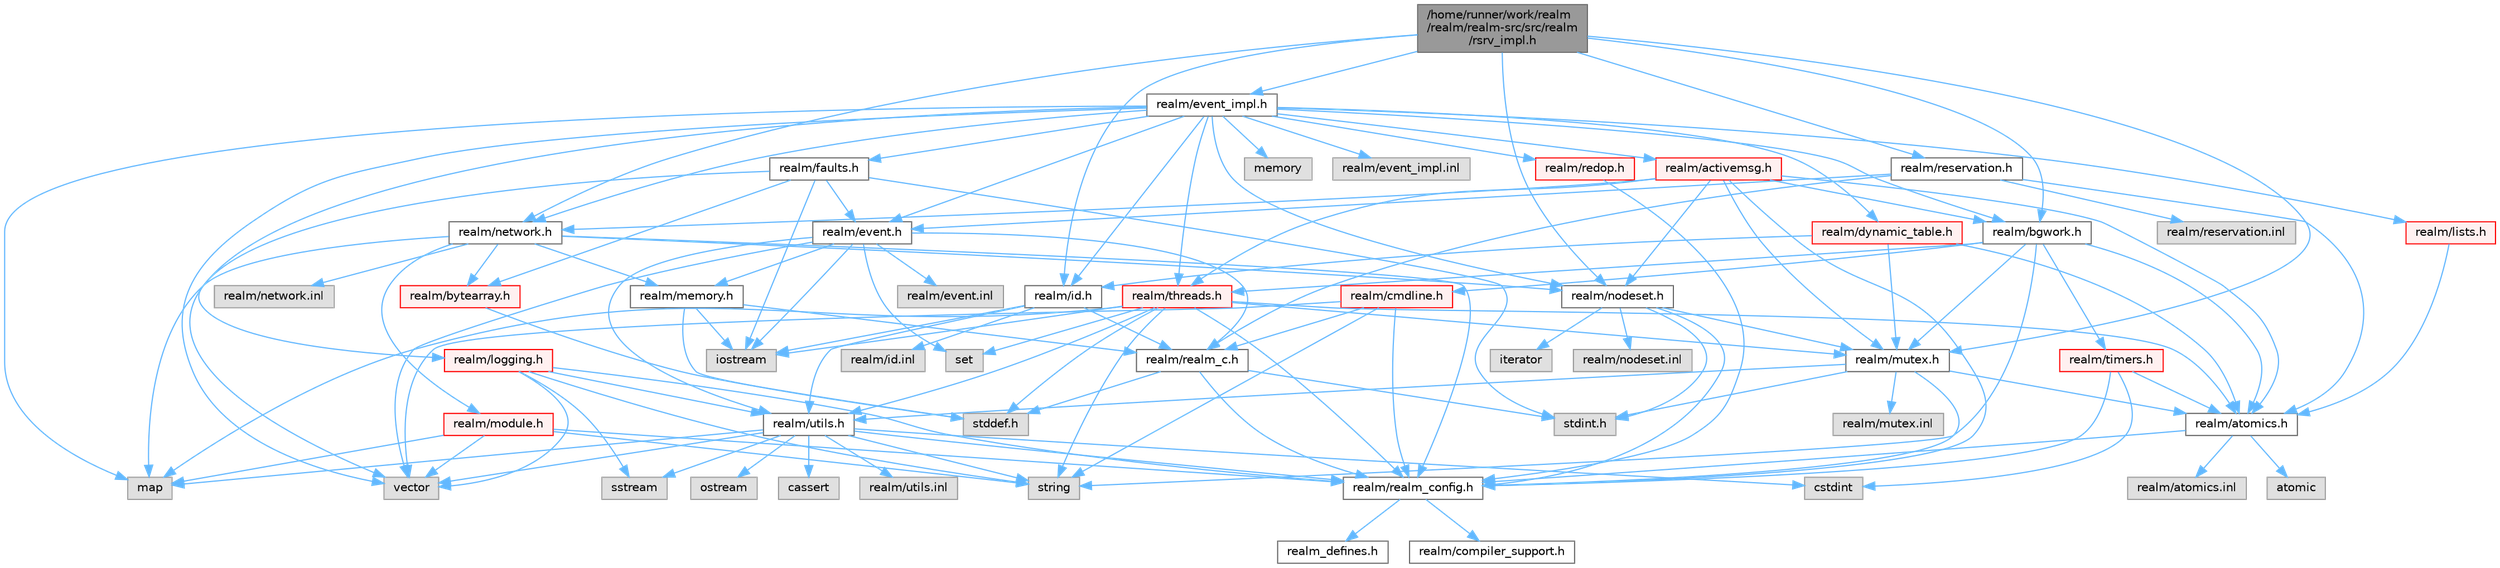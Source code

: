 digraph "/home/runner/work/realm/realm/realm-src/src/realm/rsrv_impl.h"
{
 // LATEX_PDF_SIZE
  bgcolor="transparent";
  edge [fontname=Helvetica,fontsize=10,labelfontname=Helvetica,labelfontsize=10];
  node [fontname=Helvetica,fontsize=10,shape=box,height=0.2,width=0.4];
  Node1 [id="Node000001",label="/home/runner/work/realm\l/realm/realm-src/src/realm\l/rsrv_impl.h",height=0.2,width=0.4,color="gray40", fillcolor="grey60", style="filled", fontcolor="black",tooltip=" "];
  Node1 -> Node2 [id="edge1_Node000001_Node000002",color="steelblue1",style="solid",tooltip=" "];
  Node2 [id="Node000002",label="realm/reservation.h",height=0.2,width=0.4,color="grey40", fillcolor="white", style="filled",URL="$reservation_8h.html",tooltip=" "];
  Node2 -> Node3 [id="edge2_Node000002_Node000003",color="steelblue1",style="solid",tooltip=" "];
  Node3 [id="Node000003",label="realm/realm_c.h",height=0.2,width=0.4,color="grey40", fillcolor="white", style="filled",URL="$realm__c_8h.html",tooltip=" "];
  Node3 -> Node4 [id="edge3_Node000003_Node000004",color="steelblue1",style="solid",tooltip=" "];
  Node4 [id="Node000004",label="realm/realm_config.h",height=0.2,width=0.4,color="grey40", fillcolor="white", style="filled",URL="$realm__config_8h.html",tooltip=" "];
  Node4 -> Node5 [id="edge4_Node000004_Node000005",color="steelblue1",style="solid",tooltip=" "];
  Node5 [id="Node000005",label="realm_defines.h",height=0.2,width=0.4,color="grey40", fillcolor="white", style="filled",URL="$realm__defines_8h.html",tooltip=" "];
  Node4 -> Node6 [id="edge5_Node000004_Node000006",color="steelblue1",style="solid",tooltip=" "];
  Node6 [id="Node000006",label="realm/compiler_support.h",height=0.2,width=0.4,color="grey40", fillcolor="white", style="filled",URL="$compiler__support_8h.html",tooltip=" "];
  Node3 -> Node7 [id="edge6_Node000003_Node000007",color="steelblue1",style="solid",tooltip=" "];
  Node7 [id="Node000007",label="stddef.h",height=0.2,width=0.4,color="grey60", fillcolor="#E0E0E0", style="filled",tooltip=" "];
  Node3 -> Node8 [id="edge7_Node000003_Node000008",color="steelblue1",style="solid",tooltip=" "];
  Node8 [id="Node000008",label="stdint.h",height=0.2,width=0.4,color="grey60", fillcolor="#E0E0E0", style="filled",tooltip=" "];
  Node2 -> Node9 [id="edge8_Node000002_Node000009",color="steelblue1",style="solid",tooltip=" "];
  Node9 [id="Node000009",label="realm/atomics.h",height=0.2,width=0.4,color="grey40", fillcolor="white", style="filled",URL="$atomics_8h.html",tooltip=" "];
  Node9 -> Node4 [id="edge9_Node000009_Node000004",color="steelblue1",style="solid",tooltip=" "];
  Node9 -> Node10 [id="edge10_Node000009_Node000010",color="steelblue1",style="solid",tooltip=" "];
  Node10 [id="Node000010",label="atomic",height=0.2,width=0.4,color="grey60", fillcolor="#E0E0E0", style="filled",tooltip=" "];
  Node9 -> Node11 [id="edge11_Node000009_Node000011",color="steelblue1",style="solid",tooltip=" "];
  Node11 [id="Node000011",label="realm/atomics.inl",height=0.2,width=0.4,color="grey60", fillcolor="#E0E0E0", style="filled",tooltip=" "];
  Node2 -> Node12 [id="edge12_Node000002_Node000012",color="steelblue1",style="solid",tooltip=" "];
  Node12 [id="Node000012",label="realm/event.h",height=0.2,width=0.4,color="grey40", fillcolor="white", style="filled",URL="$event_8h.html",tooltip=" "];
  Node12 -> Node3 [id="edge13_Node000012_Node000003",color="steelblue1",style="solid",tooltip=" "];
  Node12 -> Node13 [id="edge14_Node000012_Node000013",color="steelblue1",style="solid",tooltip=" "];
  Node13 [id="Node000013",label="realm/utils.h",height=0.2,width=0.4,color="grey40", fillcolor="white", style="filled",URL="$utils_8h.html",tooltip=" "];
  Node13 -> Node4 [id="edge15_Node000013_Node000004",color="steelblue1",style="solid",tooltip=" "];
  Node13 -> Node14 [id="edge16_Node000013_Node000014",color="steelblue1",style="solid",tooltip=" "];
  Node14 [id="Node000014",label="string",height=0.2,width=0.4,color="grey60", fillcolor="#E0E0E0", style="filled",tooltip=" "];
  Node13 -> Node15 [id="edge17_Node000013_Node000015",color="steelblue1",style="solid",tooltip=" "];
  Node15 [id="Node000015",label="ostream",height=0.2,width=0.4,color="grey60", fillcolor="#E0E0E0", style="filled",tooltip=" "];
  Node13 -> Node16 [id="edge18_Node000013_Node000016",color="steelblue1",style="solid",tooltip=" "];
  Node16 [id="Node000016",label="vector",height=0.2,width=0.4,color="grey60", fillcolor="#E0E0E0", style="filled",tooltip=" "];
  Node13 -> Node17 [id="edge19_Node000013_Node000017",color="steelblue1",style="solid",tooltip=" "];
  Node17 [id="Node000017",label="map",height=0.2,width=0.4,color="grey60", fillcolor="#E0E0E0", style="filled",tooltip=" "];
  Node13 -> Node18 [id="edge20_Node000013_Node000018",color="steelblue1",style="solid",tooltip=" "];
  Node18 [id="Node000018",label="cassert",height=0.2,width=0.4,color="grey60", fillcolor="#E0E0E0", style="filled",tooltip=" "];
  Node13 -> Node19 [id="edge21_Node000013_Node000019",color="steelblue1",style="solid",tooltip=" "];
  Node19 [id="Node000019",label="cstdint",height=0.2,width=0.4,color="grey60", fillcolor="#E0E0E0", style="filled",tooltip=" "];
  Node13 -> Node20 [id="edge22_Node000013_Node000020",color="steelblue1",style="solid",tooltip=" "];
  Node20 [id="Node000020",label="sstream",height=0.2,width=0.4,color="grey60", fillcolor="#E0E0E0", style="filled",tooltip=" "];
  Node13 -> Node21 [id="edge23_Node000013_Node000021",color="steelblue1",style="solid",tooltip=" "];
  Node21 [id="Node000021",label="realm/utils.inl",height=0.2,width=0.4,color="grey60", fillcolor="#E0E0E0", style="filled",tooltip=" "];
  Node12 -> Node22 [id="edge24_Node000012_Node000022",color="steelblue1",style="solid",tooltip=" "];
  Node22 [id="Node000022",label="realm/memory.h",height=0.2,width=0.4,color="grey40", fillcolor="white", style="filled",URL="$memory_8h.html",tooltip=" "];
  Node22 -> Node3 [id="edge25_Node000022_Node000003",color="steelblue1",style="solid",tooltip=" "];
  Node22 -> Node7 [id="edge26_Node000022_Node000007",color="steelblue1",style="solid",tooltip=" "];
  Node22 -> Node23 [id="edge27_Node000022_Node000023",color="steelblue1",style="solid",tooltip=" "];
  Node23 [id="Node000023",label="iostream",height=0.2,width=0.4,color="grey60", fillcolor="#E0E0E0", style="filled",tooltip=" "];
  Node12 -> Node16 [id="edge28_Node000012_Node000016",color="steelblue1",style="solid",tooltip=" "];
  Node12 -> Node24 [id="edge29_Node000012_Node000024",color="steelblue1",style="solid",tooltip=" "];
  Node24 [id="Node000024",label="set",height=0.2,width=0.4,color="grey60", fillcolor="#E0E0E0", style="filled",tooltip=" "];
  Node12 -> Node23 [id="edge30_Node000012_Node000023",color="steelblue1",style="solid",tooltip=" "];
  Node12 -> Node25 [id="edge31_Node000012_Node000025",color="steelblue1",style="solid",tooltip=" "];
  Node25 [id="Node000025",label="realm/event.inl",height=0.2,width=0.4,color="grey60", fillcolor="#E0E0E0", style="filled",tooltip=" "];
  Node2 -> Node26 [id="edge32_Node000002_Node000026",color="steelblue1",style="solid",tooltip=" "];
  Node26 [id="Node000026",label="realm/reservation.inl",height=0.2,width=0.4,color="grey60", fillcolor="#E0E0E0", style="filled",tooltip=" "];
  Node1 -> Node27 [id="edge33_Node000001_Node000027",color="steelblue1",style="solid",tooltip=" "];
  Node27 [id="Node000027",label="realm/id.h",height=0.2,width=0.4,color="grey40", fillcolor="white", style="filled",URL="$id_8h.html",tooltip=" "];
  Node27 -> Node3 [id="edge34_Node000027_Node000003",color="steelblue1",style="solid",tooltip=" "];
  Node27 -> Node13 [id="edge35_Node000027_Node000013",color="steelblue1",style="solid",tooltip=" "];
  Node27 -> Node23 [id="edge36_Node000027_Node000023",color="steelblue1",style="solid",tooltip=" "];
  Node27 -> Node28 [id="edge37_Node000027_Node000028",color="steelblue1",style="solid",tooltip=" "];
  Node28 [id="Node000028",label="realm/id.inl",height=0.2,width=0.4,color="grey60", fillcolor="#E0E0E0", style="filled",tooltip=" "];
  Node1 -> Node29 [id="edge38_Node000001_Node000029",color="steelblue1",style="solid",tooltip=" "];
  Node29 [id="Node000029",label="realm/network.h",height=0.2,width=0.4,color="grey40", fillcolor="white", style="filled",URL="$network_8h.html",tooltip=" "];
  Node29 -> Node4 [id="edge39_Node000029_Node000004",color="steelblue1",style="solid",tooltip=" "];
  Node29 -> Node30 [id="edge40_Node000029_Node000030",color="steelblue1",style="solid",tooltip=" "];
  Node30 [id="Node000030",label="realm/module.h",height=0.2,width=0.4,color="red", fillcolor="#FFF0F0", style="filled",URL="$module_8h.html",tooltip=" "];
  Node30 -> Node4 [id="edge41_Node000030_Node000004",color="steelblue1",style="solid",tooltip=" "];
  Node30 -> Node16 [id="edge42_Node000030_Node000016",color="steelblue1",style="solid",tooltip=" "];
  Node30 -> Node14 [id="edge43_Node000030_Node000014",color="steelblue1",style="solid",tooltip=" "];
  Node30 -> Node17 [id="edge44_Node000030_Node000017",color="steelblue1",style="solid",tooltip=" "];
  Node29 -> Node34 [id="edge45_Node000029_Node000034",color="steelblue1",style="solid",tooltip=" "];
  Node34 [id="Node000034",label="realm/nodeset.h",height=0.2,width=0.4,color="grey40", fillcolor="white", style="filled",URL="$nodeset_8h.html",tooltip=" "];
  Node34 -> Node4 [id="edge46_Node000034_Node000004",color="steelblue1",style="solid",tooltip=" "];
  Node34 -> Node35 [id="edge47_Node000034_Node000035",color="steelblue1",style="solid",tooltip=" "];
  Node35 [id="Node000035",label="realm/mutex.h",height=0.2,width=0.4,color="grey40", fillcolor="white", style="filled",URL="$mutex_8h.html",tooltip=" "];
  Node35 -> Node4 [id="edge48_Node000035_Node000004",color="steelblue1",style="solid",tooltip=" "];
  Node35 -> Node13 [id="edge49_Node000035_Node000013",color="steelblue1",style="solid",tooltip=" "];
  Node35 -> Node9 [id="edge50_Node000035_Node000009",color="steelblue1",style="solid",tooltip=" "];
  Node35 -> Node8 [id="edge51_Node000035_Node000008",color="steelblue1",style="solid",tooltip=" "];
  Node35 -> Node36 [id="edge52_Node000035_Node000036",color="steelblue1",style="solid",tooltip=" "];
  Node36 [id="Node000036",label="realm/mutex.inl",height=0.2,width=0.4,color="grey60", fillcolor="#E0E0E0", style="filled",tooltip=" "];
  Node34 -> Node8 [id="edge53_Node000034_Node000008",color="steelblue1",style="solid",tooltip=" "];
  Node34 -> Node37 [id="edge54_Node000034_Node000037",color="steelblue1",style="solid",tooltip=" "];
  Node37 [id="Node000037",label="iterator",height=0.2,width=0.4,color="grey60", fillcolor="#E0E0E0", style="filled",tooltip=" "];
  Node34 -> Node38 [id="edge55_Node000034_Node000038",color="steelblue1",style="solid",tooltip=" "];
  Node38 [id="Node000038",label="realm/nodeset.inl",height=0.2,width=0.4,color="grey60", fillcolor="#E0E0E0", style="filled",tooltip=" "];
  Node29 -> Node22 [id="edge56_Node000029_Node000022",color="steelblue1",style="solid",tooltip=" "];
  Node29 -> Node39 [id="edge57_Node000029_Node000039",color="steelblue1",style="solid",tooltip=" "];
  Node39 [id="Node000039",label="realm/bytearray.h",height=0.2,width=0.4,color="red", fillcolor="#FFF0F0", style="filled",URL="$bytearray_8h.html",tooltip=" "];
  Node39 -> Node7 [id="edge58_Node000039_Node000007",color="steelblue1",style="solid",tooltip=" "];
  Node29 -> Node17 [id="edge59_Node000029_Node000017",color="steelblue1",style="solid",tooltip=" "];
  Node29 -> Node41 [id="edge60_Node000029_Node000041",color="steelblue1",style="solid",tooltip=" "];
  Node41 [id="Node000041",label="realm/network.inl",height=0.2,width=0.4,color="grey60", fillcolor="#E0E0E0", style="filled",tooltip=" "];
  Node1 -> Node34 [id="edge61_Node000001_Node000034",color="steelblue1",style="solid",tooltip=" "];
  Node1 -> Node35 [id="edge62_Node000001_Node000035",color="steelblue1",style="solid",tooltip=" "];
  Node1 -> Node42 [id="edge63_Node000001_Node000042",color="steelblue1",style="solid",tooltip=" "];
  Node42 [id="Node000042",label="realm/bgwork.h",height=0.2,width=0.4,color="grey40", fillcolor="white", style="filled",URL="$bgwork_8h.html",tooltip=" "];
  Node42 -> Node9 [id="edge64_Node000042_Node000009",color="steelblue1",style="solid",tooltip=" "];
  Node42 -> Node43 [id="edge65_Node000042_Node000043",color="steelblue1",style="solid",tooltip=" "];
  Node43 [id="Node000043",label="realm/threads.h",height=0.2,width=0.4,color="red", fillcolor="#FFF0F0", style="filled",URL="$threads_8h.html",tooltip=" "];
  Node43 -> Node4 [id="edge66_Node000043_Node000004",color="steelblue1",style="solid",tooltip=" "];
  Node43 -> Node35 [id="edge67_Node000043_Node000035",color="steelblue1",style="solid",tooltip=" "];
  Node43 -> Node9 [id="edge68_Node000043_Node000009",color="steelblue1",style="solid",tooltip=" "];
  Node43 -> Node13 [id="edge69_Node000043_Node000013",color="steelblue1",style="solid",tooltip=" "];
  Node43 -> Node7 [id="edge70_Node000043_Node000007",color="steelblue1",style="solid",tooltip=" "];
  Node43 -> Node14 [id="edge71_Node000043_Node000014",color="steelblue1",style="solid",tooltip=" "];
  Node43 -> Node24 [id="edge72_Node000043_Node000024",color="steelblue1",style="solid",tooltip=" "];
  Node43 -> Node17 [id="edge73_Node000043_Node000017",color="steelblue1",style="solid",tooltip=" "];
  Node43 -> Node23 [id="edge74_Node000043_Node000023",color="steelblue1",style="solid",tooltip=" "];
  Node42 -> Node35 [id="edge75_Node000042_Node000035",color="steelblue1",style="solid",tooltip=" "];
  Node42 -> Node49 [id="edge76_Node000042_Node000049",color="steelblue1",style="solid",tooltip=" "];
  Node49 [id="Node000049",label="realm/cmdline.h",height=0.2,width=0.4,color="red", fillcolor="#FFF0F0", style="filled",URL="$cmdline_8h.html",tooltip=" "];
  Node49 -> Node4 [id="edge77_Node000049_Node000004",color="steelblue1",style="solid",tooltip=" "];
  Node49 -> Node3 [id="edge78_Node000049_Node000003",color="steelblue1",style="solid",tooltip=" "];
  Node49 -> Node16 [id="edge79_Node000049_Node000016",color="steelblue1",style="solid",tooltip=" "];
  Node49 -> Node14 [id="edge80_Node000049_Node000014",color="steelblue1",style="solid",tooltip=" "];
  Node42 -> Node51 [id="edge81_Node000042_Node000051",color="steelblue1",style="solid",tooltip=" "];
  Node51 [id="Node000051",label="realm/timers.h",height=0.2,width=0.4,color="red", fillcolor="#FFF0F0", style="filled",URL="$timers_8h.html",tooltip=" "];
  Node51 -> Node4 [id="edge82_Node000051_Node000004",color="steelblue1",style="solid",tooltip=" "];
  Node51 -> Node9 [id="edge83_Node000051_Node000009",color="steelblue1",style="solid",tooltip=" "];
  Node51 -> Node19 [id="edge84_Node000051_Node000019",color="steelblue1",style="solid",tooltip=" "];
  Node42 -> Node14 [id="edge85_Node000042_Node000014",color="steelblue1",style="solid",tooltip=" "];
  Node1 -> Node53 [id="edge86_Node000001_Node000053",color="steelblue1",style="solid",tooltip=" "];
  Node53 [id="Node000053",label="realm/event_impl.h",height=0.2,width=0.4,color="grey40", fillcolor="white", style="filled",URL="$event__impl_8h.html",tooltip=" "];
  Node53 -> Node12 [id="edge87_Node000053_Node000012",color="steelblue1",style="solid",tooltip=" "];
  Node53 -> Node27 [id="edge88_Node000053_Node000027",color="steelblue1",style="solid",tooltip=" "];
  Node53 -> Node34 [id="edge89_Node000053_Node000034",color="steelblue1",style="solid",tooltip=" "];
  Node53 -> Node54 [id="edge90_Node000053_Node000054",color="steelblue1",style="solid",tooltip=" "];
  Node54 [id="Node000054",label="realm/faults.h",height=0.2,width=0.4,color="grey40", fillcolor="white", style="filled",URL="$faults_8h.html",tooltip=" "];
  Node54 -> Node39 [id="edge91_Node000054_Node000039",color="steelblue1",style="solid",tooltip=" "];
  Node54 -> Node12 [id="edge92_Node000054_Node000012",color="steelblue1",style="solid",tooltip=" "];
  Node54 -> Node16 [id="edge93_Node000054_Node000016",color="steelblue1",style="solid",tooltip=" "];
  Node54 -> Node23 [id="edge94_Node000054_Node000023",color="steelblue1",style="solid",tooltip=" "];
  Node54 -> Node8 [id="edge95_Node000054_Node000008",color="steelblue1",style="solid",tooltip=" "];
  Node53 -> Node29 [id="edge96_Node000053_Node000029",color="steelblue1",style="solid",tooltip=" "];
  Node53 -> Node55 [id="edge97_Node000053_Node000055",color="steelblue1",style="solid",tooltip=" "];
  Node55 [id="Node000055",label="realm/activemsg.h",height=0.2,width=0.4,color="red", fillcolor="#FFF0F0", style="filled",URL="$activemsg_8h.html",tooltip=" "];
  Node55 -> Node4 [id="edge98_Node000055_Node000004",color="steelblue1",style="solid",tooltip=" "];
  Node55 -> Node35 [id="edge99_Node000055_Node000035",color="steelblue1",style="solid",tooltip=" "];
  Node55 -> Node34 [id="edge100_Node000055_Node000034",color="steelblue1",style="solid",tooltip=" "];
  Node55 -> Node29 [id="edge101_Node000055_Node000029",color="steelblue1",style="solid",tooltip=" "];
  Node55 -> Node9 [id="edge102_Node000055_Node000009",color="steelblue1",style="solid",tooltip=" "];
  Node55 -> Node43 [id="edge103_Node000055_Node000043",color="steelblue1",style="solid",tooltip=" "];
  Node55 -> Node42 [id="edge104_Node000055_Node000042",color="steelblue1",style="solid",tooltip=" "];
  Node53 -> Node65 [id="edge105_Node000053_Node000065",color="steelblue1",style="solid",tooltip=" "];
  Node65 [id="Node000065",label="realm/lists.h",height=0.2,width=0.4,color="red", fillcolor="#FFF0F0", style="filled",URL="$lists_8h.html",tooltip=" "];
  Node65 -> Node9 [id="edge106_Node000065_Node000009",color="steelblue1",style="solid",tooltip=" "];
  Node53 -> Node43 [id="edge107_Node000053_Node000043",color="steelblue1",style="solid",tooltip=" "];
  Node53 -> Node67 [id="edge108_Node000053_Node000067",color="steelblue1",style="solid",tooltip=" "];
  Node67 [id="Node000067",label="realm/logging.h",height=0.2,width=0.4,color="red", fillcolor="#FFF0F0", style="filled",URL="$logging_8h.html",tooltip=" "];
  Node67 -> Node4 [id="edge109_Node000067_Node000004",color="steelblue1",style="solid",tooltip=" "];
  Node67 -> Node13 [id="edge110_Node000067_Node000013",color="steelblue1",style="solid",tooltip=" "];
  Node67 -> Node16 [id="edge111_Node000067_Node000016",color="steelblue1",style="solid",tooltip=" "];
  Node67 -> Node14 [id="edge112_Node000067_Node000014",color="steelblue1",style="solid",tooltip=" "];
  Node67 -> Node20 [id="edge113_Node000067_Node000020",color="steelblue1",style="solid",tooltip=" "];
  Node53 -> Node70 [id="edge114_Node000053_Node000070",color="steelblue1",style="solid",tooltip=" "];
  Node70 [id="Node000070",label="realm/redop.h",height=0.2,width=0.4,color="red", fillcolor="#FFF0F0", style="filled",URL="$redop_8h.html",tooltip=" "];
  Node70 -> Node4 [id="edge115_Node000070_Node000004",color="steelblue1",style="solid",tooltip=" "];
  Node53 -> Node42 [id="edge116_Node000053_Node000042",color="steelblue1",style="solid",tooltip=" "];
  Node53 -> Node72 [id="edge117_Node000053_Node000072",color="steelblue1",style="solid",tooltip=" "];
  Node72 [id="Node000072",label="realm/dynamic_table.h",height=0.2,width=0.4,color="red", fillcolor="#FFF0F0", style="filled",URL="$dynamic__table_8h.html",tooltip=" "];
  Node72 -> Node9 [id="edge118_Node000072_Node000009",color="steelblue1",style="solid",tooltip=" "];
  Node72 -> Node27 [id="edge119_Node000072_Node000027",color="steelblue1",style="solid",tooltip=" "];
  Node72 -> Node35 [id="edge120_Node000072_Node000035",color="steelblue1",style="solid",tooltip=" "];
  Node53 -> Node16 [id="edge121_Node000053_Node000016",color="steelblue1",style="solid",tooltip=" "];
  Node53 -> Node17 [id="edge122_Node000053_Node000017",color="steelblue1",style="solid",tooltip=" "];
  Node53 -> Node45 [id="edge123_Node000053_Node000045",color="steelblue1",style="solid",tooltip=" "];
  Node45 [id="Node000045",label="memory",height=0.2,width=0.4,color="grey60", fillcolor="#E0E0E0", style="filled",tooltip=" "];
  Node53 -> Node75 [id="edge124_Node000053_Node000075",color="steelblue1",style="solid",tooltip=" "];
  Node75 [id="Node000075",label="realm/event_impl.inl",height=0.2,width=0.4,color="grey60", fillcolor="#E0E0E0", style="filled",tooltip=" "];
}
